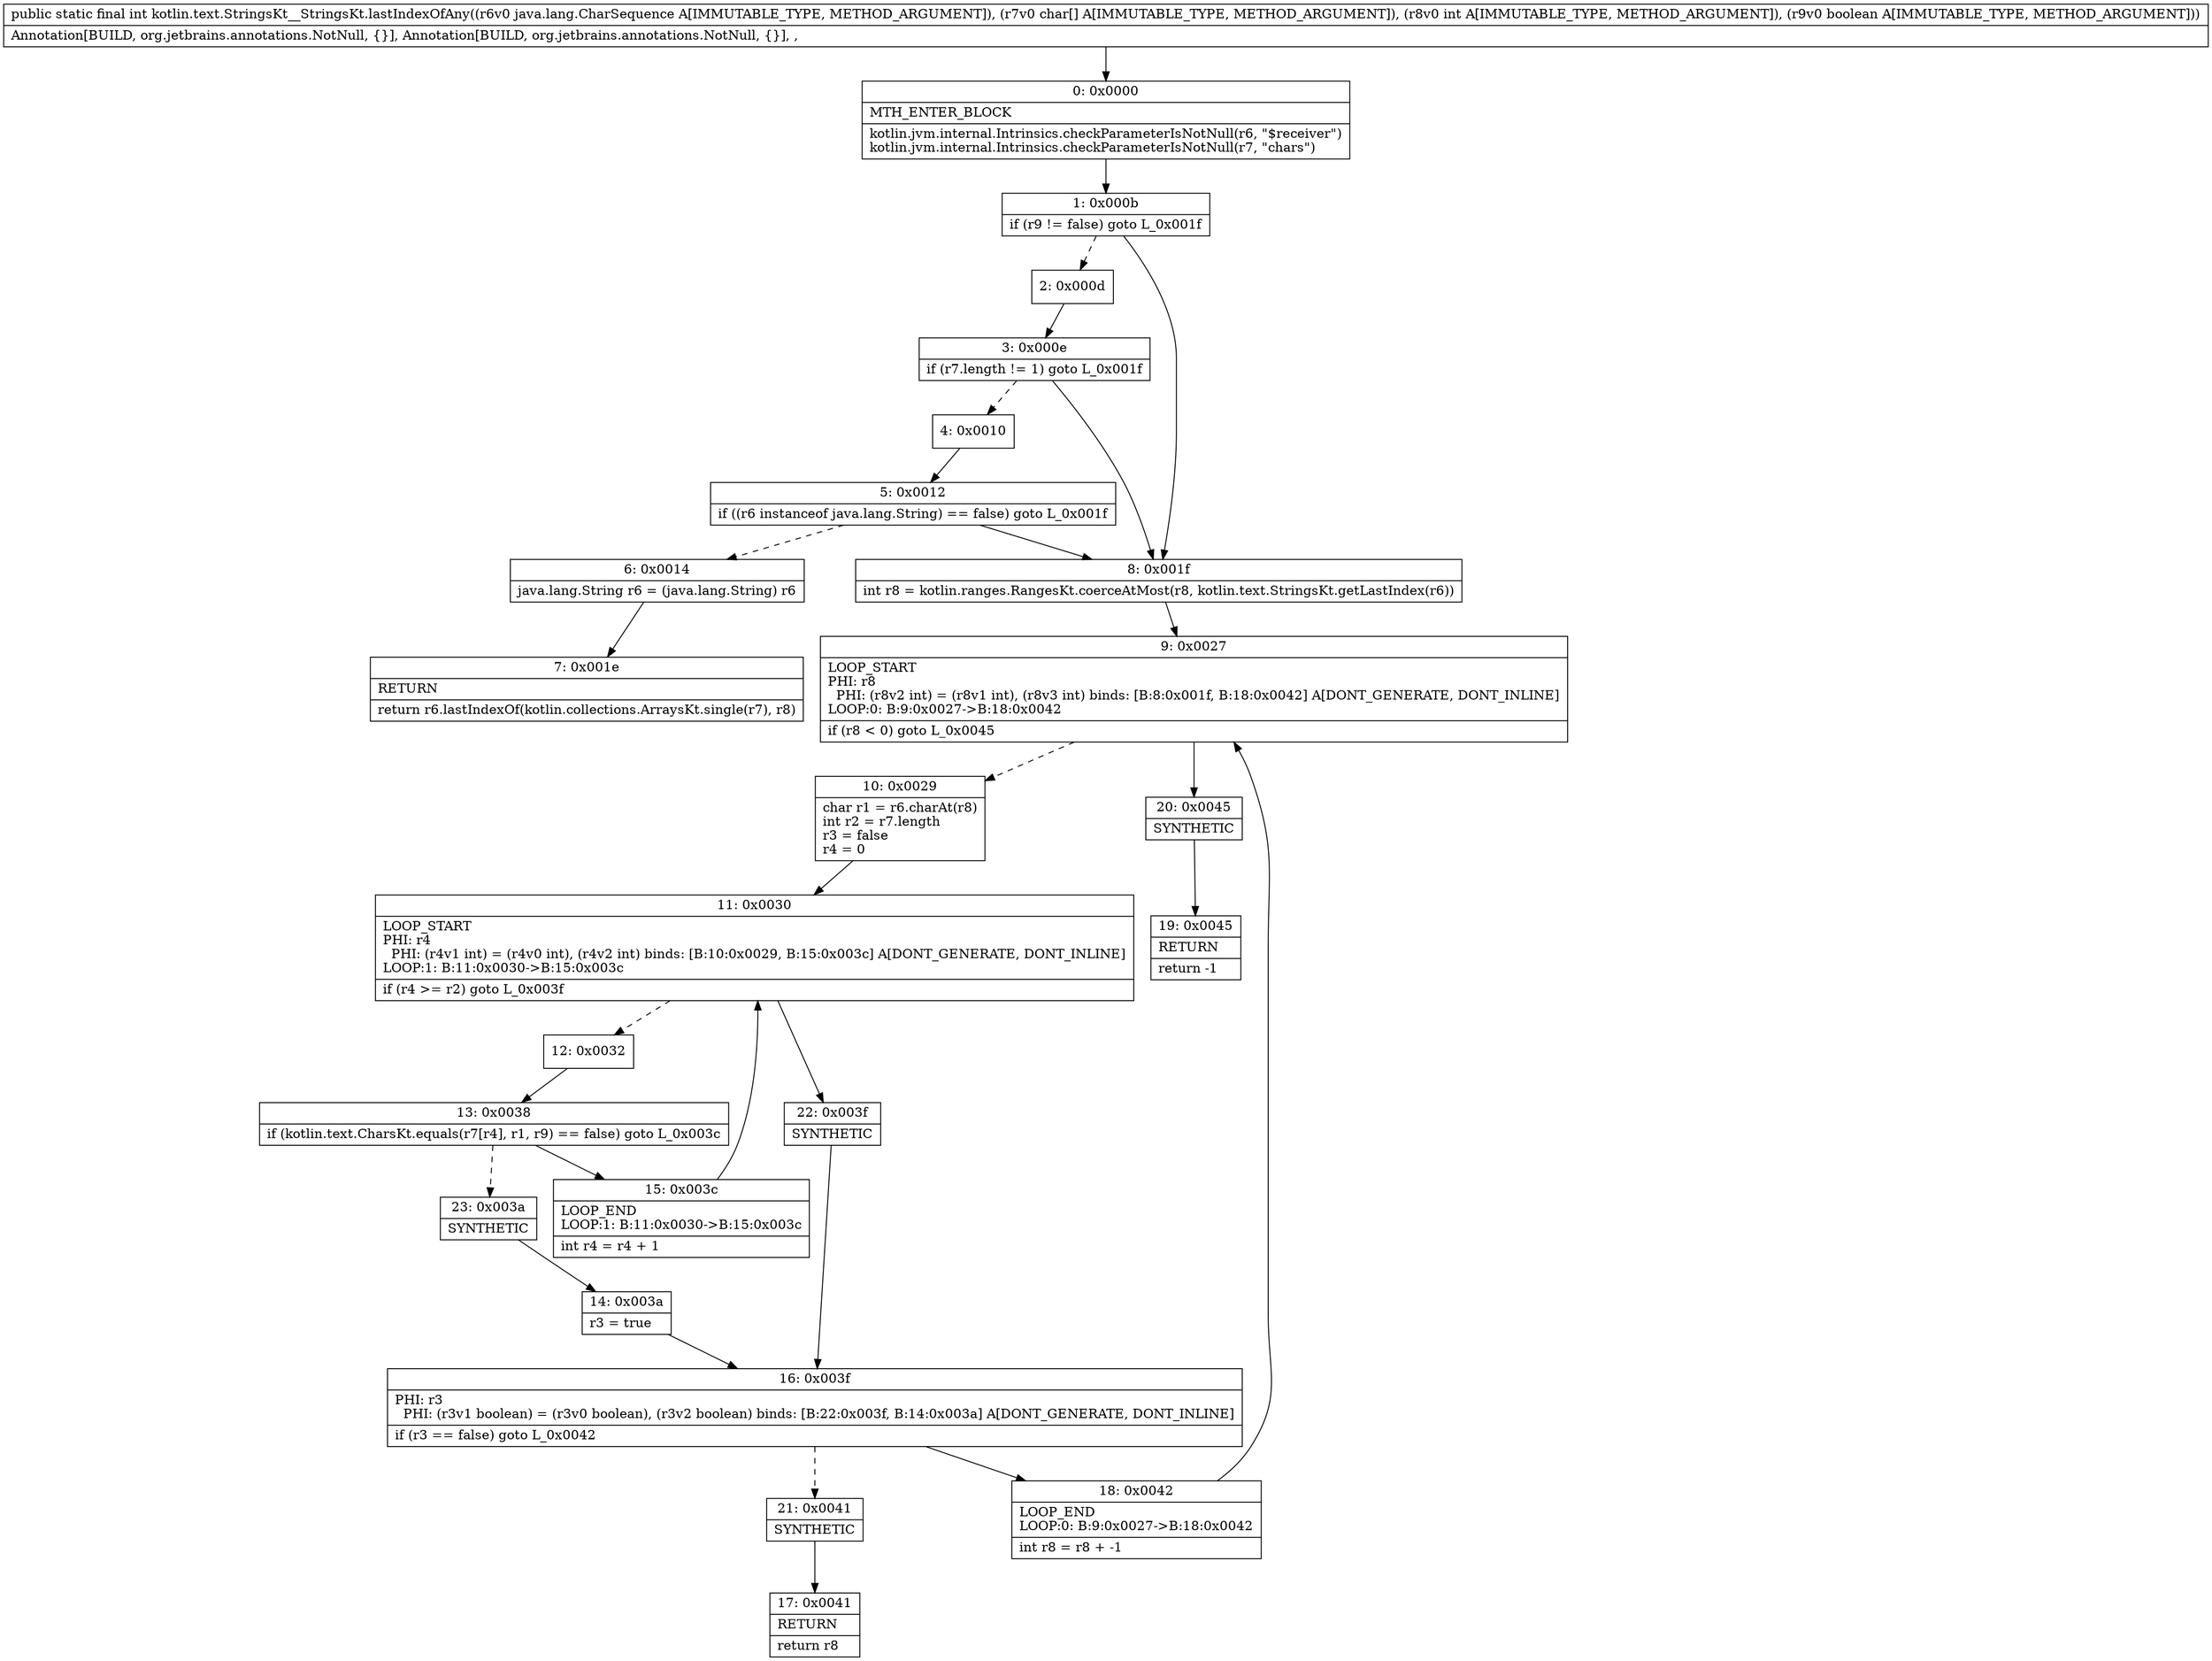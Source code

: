 digraph "CFG forkotlin.text.StringsKt__StringsKt.lastIndexOfAny(Ljava\/lang\/CharSequence;[CIZ)I" {
Node_0 [shape=record,label="{0\:\ 0x0000|MTH_ENTER_BLOCK\l|kotlin.jvm.internal.Intrinsics.checkParameterIsNotNull(r6, \"$receiver\")\lkotlin.jvm.internal.Intrinsics.checkParameterIsNotNull(r7, \"chars\")\l}"];
Node_1 [shape=record,label="{1\:\ 0x000b|if (r9 != false) goto L_0x001f\l}"];
Node_2 [shape=record,label="{2\:\ 0x000d}"];
Node_3 [shape=record,label="{3\:\ 0x000e|if (r7.length != 1) goto L_0x001f\l}"];
Node_4 [shape=record,label="{4\:\ 0x0010}"];
Node_5 [shape=record,label="{5\:\ 0x0012|if ((r6 instanceof java.lang.String) == false) goto L_0x001f\l}"];
Node_6 [shape=record,label="{6\:\ 0x0014|java.lang.String r6 = (java.lang.String) r6\l}"];
Node_7 [shape=record,label="{7\:\ 0x001e|RETURN\l|return r6.lastIndexOf(kotlin.collections.ArraysKt.single(r7), r8)\l}"];
Node_8 [shape=record,label="{8\:\ 0x001f|int r8 = kotlin.ranges.RangesKt.coerceAtMost(r8, kotlin.text.StringsKt.getLastIndex(r6))\l}"];
Node_9 [shape=record,label="{9\:\ 0x0027|LOOP_START\lPHI: r8 \l  PHI: (r8v2 int) = (r8v1 int), (r8v3 int) binds: [B:8:0x001f, B:18:0x0042] A[DONT_GENERATE, DONT_INLINE]\lLOOP:0: B:9:0x0027\-\>B:18:0x0042\l|if (r8 \< 0) goto L_0x0045\l}"];
Node_10 [shape=record,label="{10\:\ 0x0029|char r1 = r6.charAt(r8)\lint r2 = r7.length\lr3 = false\lr4 = 0\l}"];
Node_11 [shape=record,label="{11\:\ 0x0030|LOOP_START\lPHI: r4 \l  PHI: (r4v1 int) = (r4v0 int), (r4v2 int) binds: [B:10:0x0029, B:15:0x003c] A[DONT_GENERATE, DONT_INLINE]\lLOOP:1: B:11:0x0030\-\>B:15:0x003c\l|if (r4 \>= r2) goto L_0x003f\l}"];
Node_12 [shape=record,label="{12\:\ 0x0032}"];
Node_13 [shape=record,label="{13\:\ 0x0038|if (kotlin.text.CharsKt.equals(r7[r4], r1, r9) == false) goto L_0x003c\l}"];
Node_14 [shape=record,label="{14\:\ 0x003a|r3 = true\l}"];
Node_15 [shape=record,label="{15\:\ 0x003c|LOOP_END\lLOOP:1: B:11:0x0030\-\>B:15:0x003c\l|int r4 = r4 + 1\l}"];
Node_16 [shape=record,label="{16\:\ 0x003f|PHI: r3 \l  PHI: (r3v1 boolean) = (r3v0 boolean), (r3v2 boolean) binds: [B:22:0x003f, B:14:0x003a] A[DONT_GENERATE, DONT_INLINE]\l|if (r3 == false) goto L_0x0042\l}"];
Node_17 [shape=record,label="{17\:\ 0x0041|RETURN\l|return r8\l}"];
Node_18 [shape=record,label="{18\:\ 0x0042|LOOP_END\lLOOP:0: B:9:0x0027\-\>B:18:0x0042\l|int r8 = r8 + \-1\l}"];
Node_19 [shape=record,label="{19\:\ 0x0045|RETURN\l|return \-1\l}"];
Node_20 [shape=record,label="{20\:\ 0x0045|SYNTHETIC\l}"];
Node_21 [shape=record,label="{21\:\ 0x0041|SYNTHETIC\l}"];
Node_22 [shape=record,label="{22\:\ 0x003f|SYNTHETIC\l}"];
Node_23 [shape=record,label="{23\:\ 0x003a|SYNTHETIC\l}"];
MethodNode[shape=record,label="{public static final int kotlin.text.StringsKt__StringsKt.lastIndexOfAny((r6v0 java.lang.CharSequence A[IMMUTABLE_TYPE, METHOD_ARGUMENT]), (r7v0 char[] A[IMMUTABLE_TYPE, METHOD_ARGUMENT]), (r8v0 int A[IMMUTABLE_TYPE, METHOD_ARGUMENT]), (r9v0 boolean A[IMMUTABLE_TYPE, METHOD_ARGUMENT]))  | Annotation[BUILD, org.jetbrains.annotations.NotNull, \{\}], Annotation[BUILD, org.jetbrains.annotations.NotNull, \{\}], , \l}"];
MethodNode -> Node_0;
Node_0 -> Node_1;
Node_1 -> Node_2[style=dashed];
Node_1 -> Node_8;
Node_2 -> Node_3;
Node_3 -> Node_4[style=dashed];
Node_3 -> Node_8;
Node_4 -> Node_5;
Node_5 -> Node_6[style=dashed];
Node_5 -> Node_8;
Node_6 -> Node_7;
Node_8 -> Node_9;
Node_9 -> Node_10[style=dashed];
Node_9 -> Node_20;
Node_10 -> Node_11;
Node_11 -> Node_12[style=dashed];
Node_11 -> Node_22;
Node_12 -> Node_13;
Node_13 -> Node_15;
Node_13 -> Node_23[style=dashed];
Node_14 -> Node_16;
Node_15 -> Node_11;
Node_16 -> Node_18;
Node_16 -> Node_21[style=dashed];
Node_18 -> Node_9;
Node_20 -> Node_19;
Node_21 -> Node_17;
Node_22 -> Node_16;
Node_23 -> Node_14;
}

